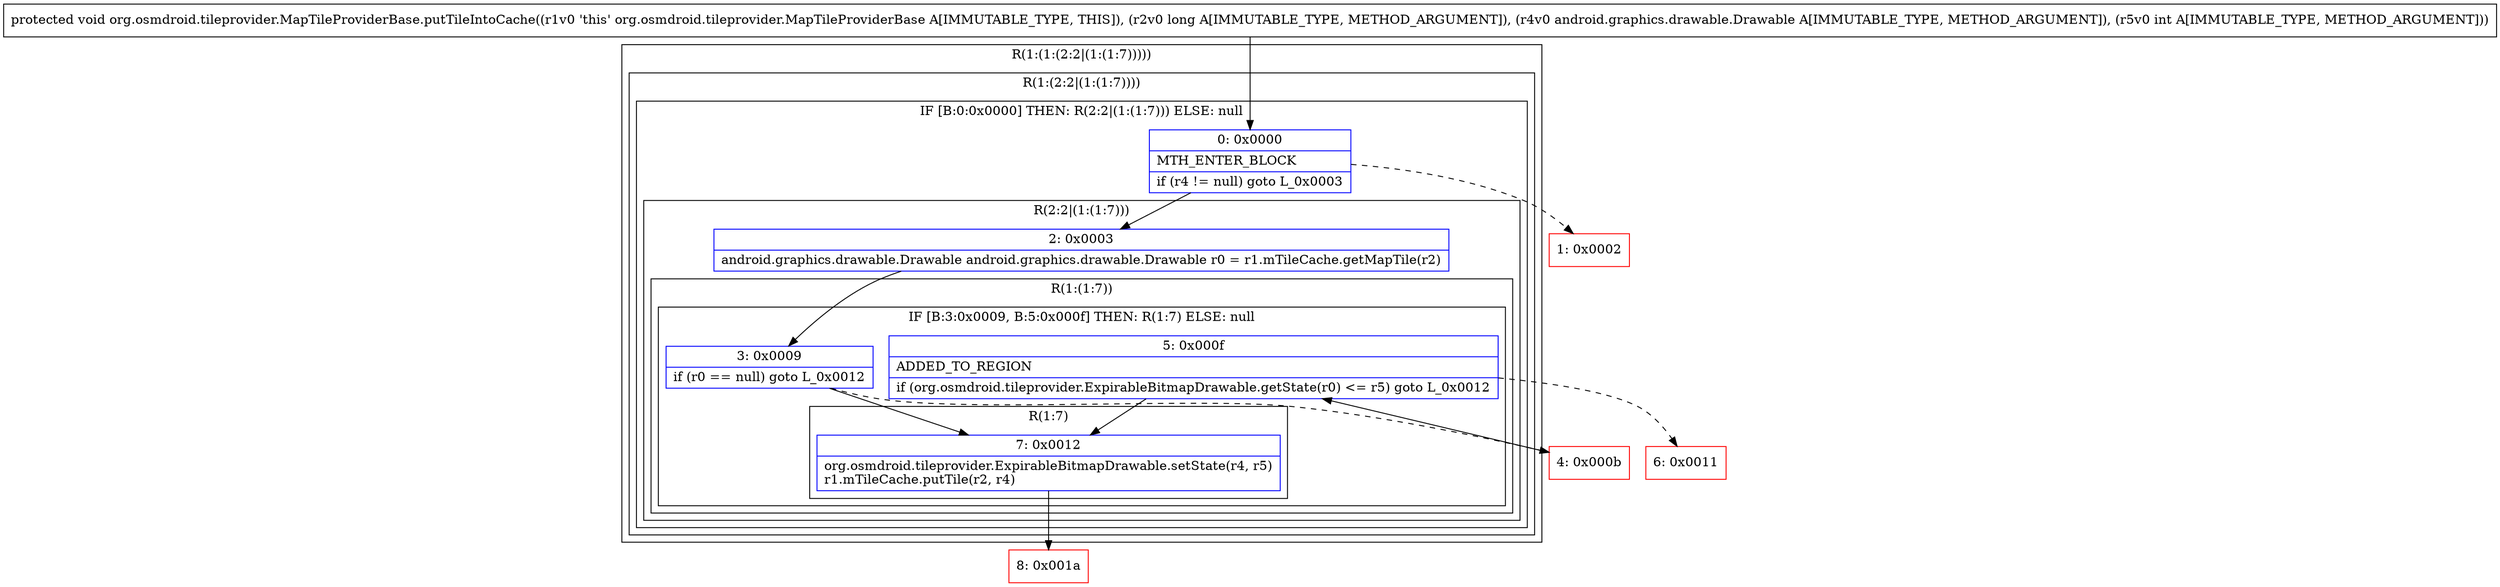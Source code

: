digraph "CFG fororg.osmdroid.tileprovider.MapTileProviderBase.putTileIntoCache(JLandroid\/graphics\/drawable\/Drawable;I)V" {
subgraph cluster_Region_1981058860 {
label = "R(1:(1:(2:2|(1:(1:7)))))";
node [shape=record,color=blue];
subgraph cluster_Region_2085243614 {
label = "R(1:(2:2|(1:(1:7))))";
node [shape=record,color=blue];
subgraph cluster_IfRegion_1323872442 {
label = "IF [B:0:0x0000] THEN: R(2:2|(1:(1:7))) ELSE: null";
node [shape=record,color=blue];
Node_0 [shape=record,label="{0\:\ 0x0000|MTH_ENTER_BLOCK\l|if (r4 != null) goto L_0x0003\l}"];
subgraph cluster_Region_2116724994 {
label = "R(2:2|(1:(1:7)))";
node [shape=record,color=blue];
Node_2 [shape=record,label="{2\:\ 0x0003|android.graphics.drawable.Drawable android.graphics.drawable.Drawable r0 = r1.mTileCache.getMapTile(r2)\l}"];
subgraph cluster_Region_2000868398 {
label = "R(1:(1:7))";
node [shape=record,color=blue];
subgraph cluster_IfRegion_167388931 {
label = "IF [B:3:0x0009, B:5:0x000f] THEN: R(1:7) ELSE: null";
node [shape=record,color=blue];
Node_3 [shape=record,label="{3\:\ 0x0009|if (r0 == null) goto L_0x0012\l}"];
Node_5 [shape=record,label="{5\:\ 0x000f|ADDED_TO_REGION\l|if (org.osmdroid.tileprovider.ExpirableBitmapDrawable.getState(r0) \<= r5) goto L_0x0012\l}"];
subgraph cluster_Region_637356037 {
label = "R(1:7)";
node [shape=record,color=blue];
Node_7 [shape=record,label="{7\:\ 0x0012|org.osmdroid.tileprovider.ExpirableBitmapDrawable.setState(r4, r5)\lr1.mTileCache.putTile(r2, r4)\l}"];
}
}
}
}
}
}
}
Node_1 [shape=record,color=red,label="{1\:\ 0x0002}"];
Node_4 [shape=record,color=red,label="{4\:\ 0x000b}"];
Node_6 [shape=record,color=red,label="{6\:\ 0x0011}"];
Node_8 [shape=record,color=red,label="{8\:\ 0x001a}"];
MethodNode[shape=record,label="{protected void org.osmdroid.tileprovider.MapTileProviderBase.putTileIntoCache((r1v0 'this' org.osmdroid.tileprovider.MapTileProviderBase A[IMMUTABLE_TYPE, THIS]), (r2v0 long A[IMMUTABLE_TYPE, METHOD_ARGUMENT]), (r4v0 android.graphics.drawable.Drawable A[IMMUTABLE_TYPE, METHOD_ARGUMENT]), (r5v0 int A[IMMUTABLE_TYPE, METHOD_ARGUMENT])) }"];
MethodNode -> Node_0;
Node_0 -> Node_1[style=dashed];
Node_0 -> Node_2;
Node_2 -> Node_3;
Node_3 -> Node_4[style=dashed];
Node_3 -> Node_7;
Node_5 -> Node_6[style=dashed];
Node_5 -> Node_7;
Node_7 -> Node_8;
Node_4 -> Node_5;
}

